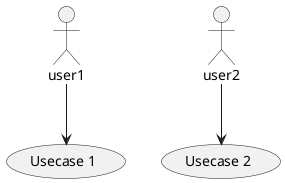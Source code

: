 @startuml
'default
top to bottom direction
user1 --> (Usecase 1)
user2 --> (Usecase 2)
@enduml

@startuml
' 你可以用 left to right direction 命令改变图示方向
left to right direction
user1 --> (Usecase 1)
user2 --> (Usecase 2)
@enduml